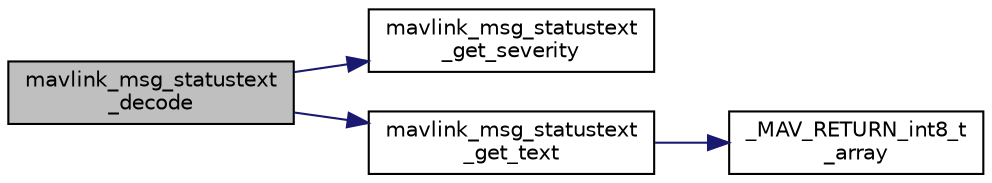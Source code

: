 digraph "mavlink_msg_statustext_decode"
{
 // INTERACTIVE_SVG=YES
  edge [fontname="Helvetica",fontsize="10",labelfontname="Helvetica",labelfontsize="10"];
  node [fontname="Helvetica",fontsize="10",shape=record];
  rankdir="LR";
  Node1 [label="mavlink_msg_statustext\l_decode",height=0.2,width=0.4,color="black", fillcolor="grey75", style="filled" fontcolor="black"];
  Node1 -> Node2 [color="midnightblue",fontsize="10",style="solid",fontname="Helvetica"];
  Node2 [label="mavlink_msg_statustext\l_get_severity",height=0.2,width=0.4,color="black", fillcolor="white", style="filled",URL="$v0_89_2common_2mavlink__msg__statustext_8h.html#a965c672802dc7e09ed8d4a10242e8d22",tooltip="Send a statustext message. "];
  Node1 -> Node3 [color="midnightblue",fontsize="10",style="solid",fontname="Helvetica"];
  Node3 [label="mavlink_msg_statustext\l_get_text",height=0.2,width=0.4,color="black", fillcolor="white", style="filled",URL="$v0_89_2common_2mavlink__msg__statustext_8h.html#af906e0a9c9a9822470edc85ef1474c2d",tooltip="Get field text from statustext message. "];
  Node3 -> Node4 [color="midnightblue",fontsize="10",style="solid",fontname="Helvetica"];
  Node4 [label="_MAV_RETURN_int8_t\l_array",height=0.2,width=0.4,color="black", fillcolor="white", style="filled",URL="$v0_89_2protocol_8h.html#a376f7eb3a7e5c20aac470d3571efdf00"];
}
